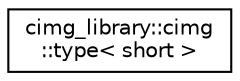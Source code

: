digraph G
{
  edge [fontname="Helvetica",fontsize="10",labelfontname="Helvetica",labelfontsize="10"];
  node [fontname="Helvetica",fontsize="10",shape=record];
  rankdir="LR";
  Node1 [label="cimg_library::cimg\l::type\< short \>",height=0.2,width=0.4,color="black", fillcolor="white", style="filled",URL="$structcimg__library_1_1cimg_1_1type_3_01short_01_4.html"];
}
